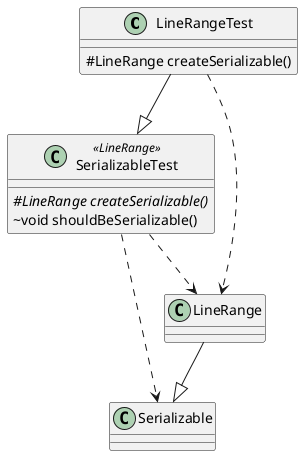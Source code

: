 @startuml

skinparam classAttributeIconSize 0

class LineRangeTest {
    # LineRange createSerializable()
}

class SerializableTest<<LineRange>> {
    {abstract}# LineRange createSerializable()
    ~void shouldBeSerializable()
}

class Serializable {

}

class LineRange {

}

LineRangeTest --|> SerializableTest

LineRangeTest ..> LineRange
SerializableTest ..> LineRange

LineRange --|> Serializable
SerializableTest ..> Serializable

@enduml